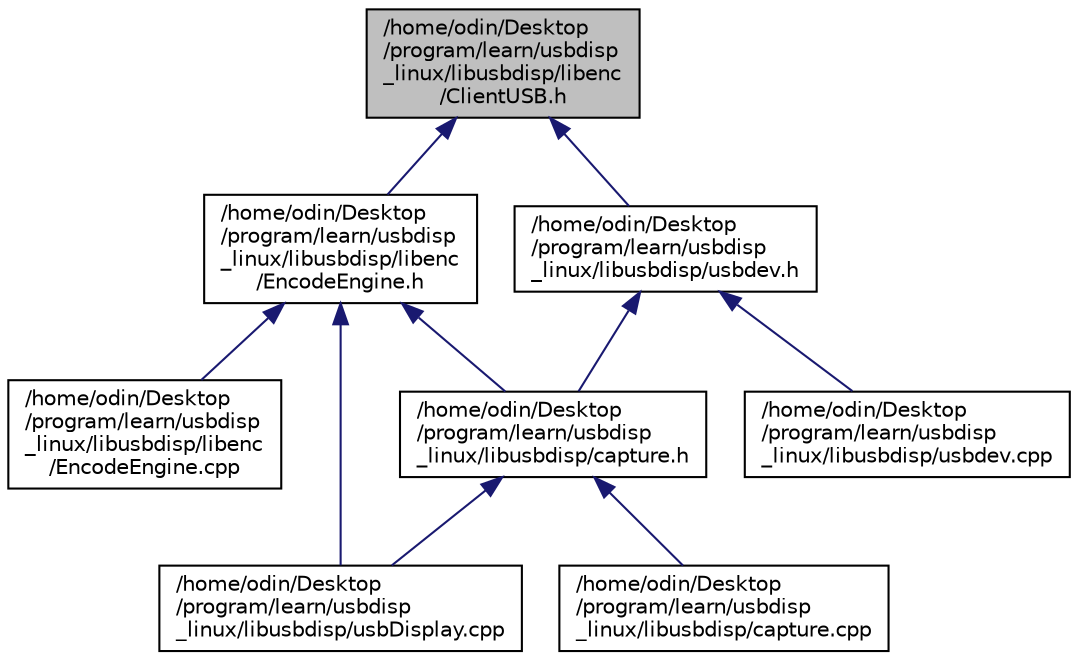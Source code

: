 digraph "/home/odin/Desktop/program/learn/usbdisp_linux/libusbdisp/libenc/ClientUSB.h"
{
 // LATEX_PDF_SIZE
  edge [fontname="Helvetica",fontsize="10",labelfontname="Helvetica",labelfontsize="10"];
  node [fontname="Helvetica",fontsize="10",shape=record];
  Node1 [label="/home/odin/Desktop\l/program/learn/usbdisp\l_linux/libusbdisp/libenc\l/ClientUSB.h",height=0.2,width=0.4,color="black", fillcolor="grey75", style="filled", fontcolor="black",tooltip=" "];
  Node1 -> Node2 [dir="back",color="midnightblue",fontsize="10",style="solid"];
  Node2 [label="/home/odin/Desktop\l/program/learn/usbdisp\l_linux/libusbdisp/libenc\l/EncodeEngine.h",height=0.2,width=0.4,color="black", fillcolor="white", style="filled",URL="$EncodeEngine_8h.html",tooltip=" "];
  Node2 -> Node3 [dir="back",color="midnightblue",fontsize="10",style="solid"];
  Node3 [label="/home/odin/Desktop\l/program/learn/usbdisp\l_linux/libusbdisp/capture.h",height=0.2,width=0.4,color="black", fillcolor="white", style="filled",URL="$capture_8h.html",tooltip=" "];
  Node3 -> Node4 [dir="back",color="midnightblue",fontsize="10",style="solid"];
  Node4 [label="/home/odin/Desktop\l/program/learn/usbdisp\l_linux/libusbdisp/capture.cpp",height=0.2,width=0.4,color="black", fillcolor="white", style="filled",URL="$capture_8cpp.html",tooltip=" "];
  Node3 -> Node5 [dir="back",color="midnightblue",fontsize="10",style="solid"];
  Node5 [label="/home/odin/Desktop\l/program/learn/usbdisp\l_linux/libusbdisp/usbDisplay.cpp",height=0.2,width=0.4,color="black", fillcolor="white", style="filled",URL="$usbDisplay_8cpp.html",tooltip=" "];
  Node2 -> Node6 [dir="back",color="midnightblue",fontsize="10",style="solid"];
  Node6 [label="/home/odin/Desktop\l/program/learn/usbdisp\l_linux/libusbdisp/libenc\l/EncodeEngine.cpp",height=0.2,width=0.4,color="black", fillcolor="white", style="filled",URL="$EncodeEngine_8cpp.html",tooltip=" "];
  Node2 -> Node5 [dir="back",color="midnightblue",fontsize="10",style="solid"];
  Node1 -> Node7 [dir="back",color="midnightblue",fontsize="10",style="solid"];
  Node7 [label="/home/odin/Desktop\l/program/learn/usbdisp\l_linux/libusbdisp/usbdev.h",height=0.2,width=0.4,color="black", fillcolor="white", style="filled",URL="$usbdev_8h.html",tooltip=" "];
  Node7 -> Node3 [dir="back",color="midnightblue",fontsize="10",style="solid"];
  Node7 -> Node8 [dir="back",color="midnightblue",fontsize="10",style="solid"];
  Node8 [label="/home/odin/Desktop\l/program/learn/usbdisp\l_linux/libusbdisp/usbdev.cpp",height=0.2,width=0.4,color="black", fillcolor="white", style="filled",URL="$usbdev_8cpp.html",tooltip=" "];
}
